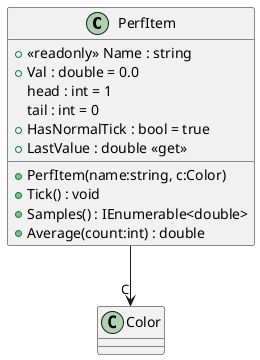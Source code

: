 @startuml
class PerfItem {
    + <<readonly>> Name : string
    + Val : double = 0.0
    head : int = 1
    tail : int = 0
    + HasNormalTick : bool = true
    + PerfItem(name:string, c:Color)
    + Tick() : void
    + Samples() : IEnumerable<double>
    + Average(count:int) : double
    + LastValue : double <<get>>
}
PerfItem --> "C" Color
@enduml
